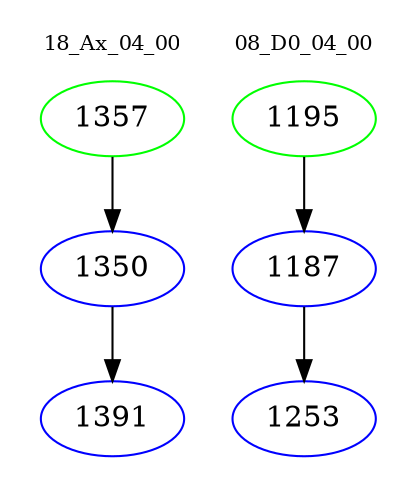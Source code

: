 digraph{
subgraph cluster_0 {
color = white
label = "18_Ax_04_00";
fontsize=10;
T0_1357 [label="1357", color="green"]
T0_1357 -> T0_1350 [color="black"]
T0_1350 [label="1350", color="blue"]
T0_1350 -> T0_1391 [color="black"]
T0_1391 [label="1391", color="blue"]
}
subgraph cluster_1 {
color = white
label = "08_D0_04_00";
fontsize=10;
T1_1195 [label="1195", color="green"]
T1_1195 -> T1_1187 [color="black"]
T1_1187 [label="1187", color="blue"]
T1_1187 -> T1_1253 [color="black"]
T1_1253 [label="1253", color="blue"]
}
}
